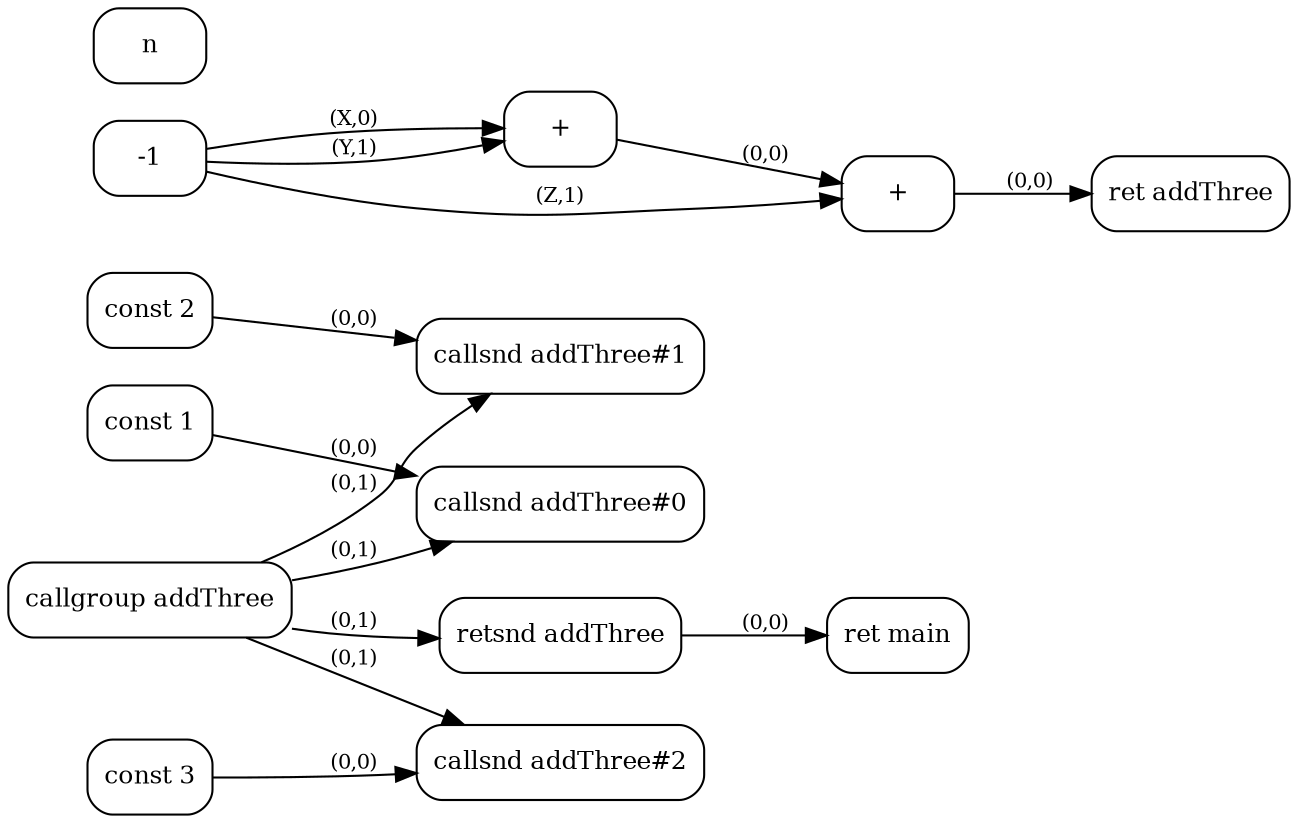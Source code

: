 digraph G {
  rankdir=LR;
  node [shape=box, style=rounded, fontsize=12];
  n0 [label="const 1"];
  n1 [label="const 2"];
  n2 [label="const 3"];
  n3 [label="callgroup addThree"];
  n4 [label="callsnd addThree#0"];
  n5 [label="callsnd addThree#1"];
  n6 [label="callsnd addThree#2"];
  n7 [label="retsnd addThree"];
  n8 [label="ret main"];
  n9 [label="+"];
  n10 [label="+"];
  n11 [label="ret addThree"];
  n0 -> n4 [label="(0,0)", fontsize=10];
  n3 -> n4 [label="(0,1)", fontsize=10];
  n1 -> n5 [label="(0,0)", fontsize=10];
  n3 -> n5 [label="(0,1)", fontsize=10];
  n2 -> n6 [label="(0,0)", fontsize=10];
  n3 -> n6 [label="(0,1)", fontsize=10];
  n3 -> n7 [label="(0,1)", fontsize=10];
  n7 -> n8 [label="(0,0)", fontsize=10];
  n-1 -> n9 [label="(X,0)", fontsize=10];
  n-1 -> n9 [label="(Y,1)", fontsize=10];
  n9 -> n10 [label="(0,0)", fontsize=10];
  n-1 -> n10 [label="(Z,1)", fontsize=10];
  n10 -> n11 [label="(0,0)", fontsize=10];
}
